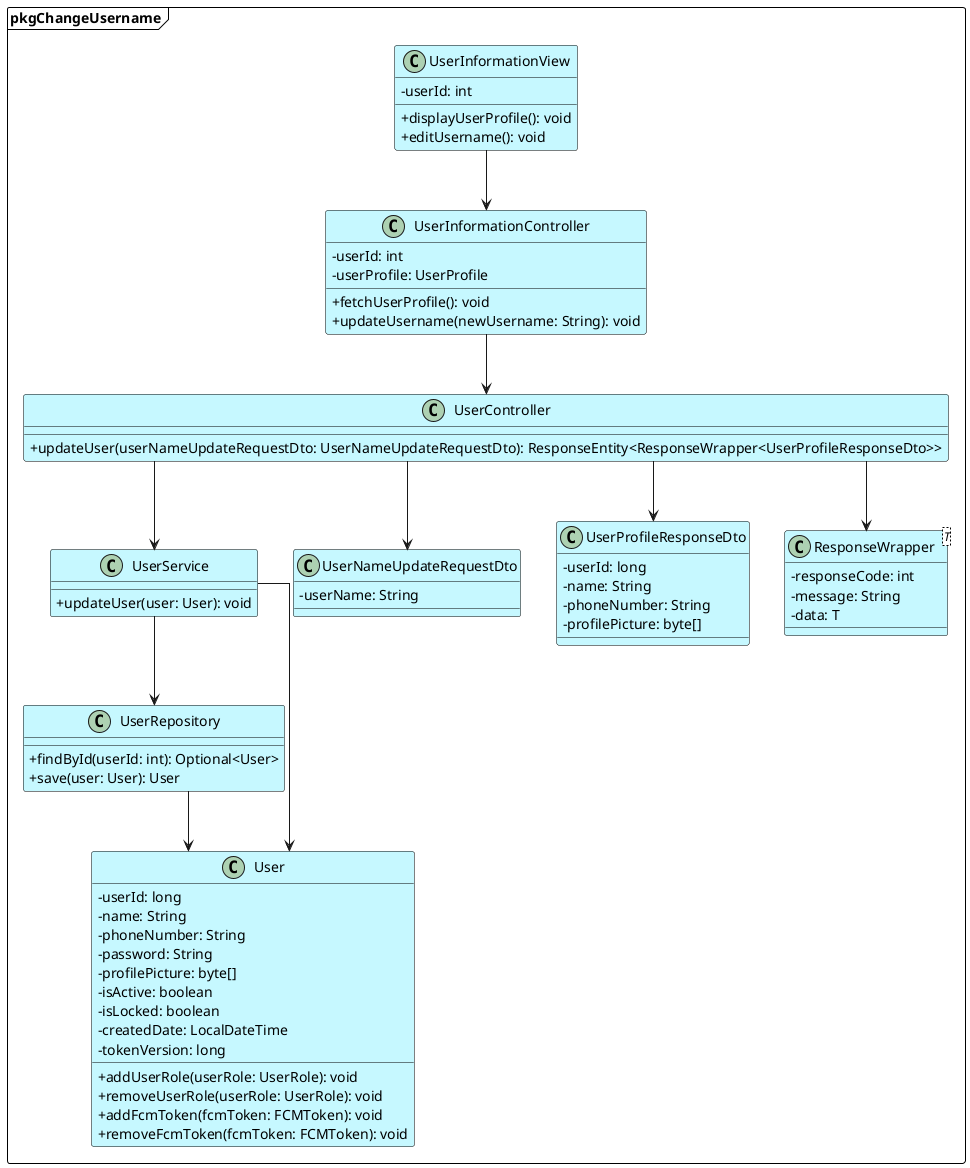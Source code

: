 @startuml ChangeUsername
skinparam classAttributeIconSize 0
skinparam linetype ortho

skinparam BackgroundColor #ffffff
skinparam class {
    BackgroundColor #c6f8ff
    BorderColor #000000
}

skinparam package {
    BackgroundColor #ffffff
    BorderColor #000000
}

package pkgChangeUsername <<Frame>>{

        class UserInformationView {
            - userId: int
            + displayUserProfile(): void
            + editUsername(): void
        }

        class UserInformationController {
            - userId: int
            - userProfile: UserProfile
            + fetchUserProfile(): void
            + updateUsername(newUsername: String): void
        }

        class UserController {
            + updateUser(userNameUpdateRequestDto: UserNameUpdateRequestDto): ResponseEntity<ResponseWrapper<UserProfileResponseDto>>
        }

        class UserService {
            + updateUser(user: User): void
        }

        class UserRepository {
            + findById(userId: int): Optional<User>
            + save(user: User): User
        }


        class UserNameUpdateRequestDto {
            - userName: String
        }

        class UserProfileResponseDto {
            - userId: long
            - name: String
            - phoneNumber: String
            - profilePicture: byte[]
        }

        class ResponseWrapper<T> {
            - responseCode: int
            - message: String
            - data: T
        }

        class User {
            - userId: long
            - name: String
            - phoneNumber: String
            - password: String
            - profilePicture: byte[]
            - isActive: boolean
            - isLocked: boolean
            - createdDate: LocalDateTime
            - tokenVersion: long
            + addUserRole(userRole: UserRole): void
            + removeUserRole(userRole: UserRole): void
            + addFcmToken(fcmToken: FCMToken): void
            + removeFcmToken(fcmToken: FCMToken): void
        }


    UserInformationView --> UserInformationController
    UserInformationController --> UserController
    UserController --> UserService
    UserService --> UserRepository
    UserController --> UserNameUpdateRequestDto
    UserController --> UserProfileResponseDto
    UserController --> ResponseWrapper
    UserService --> User
    UserRepository --> User

}

@enduml